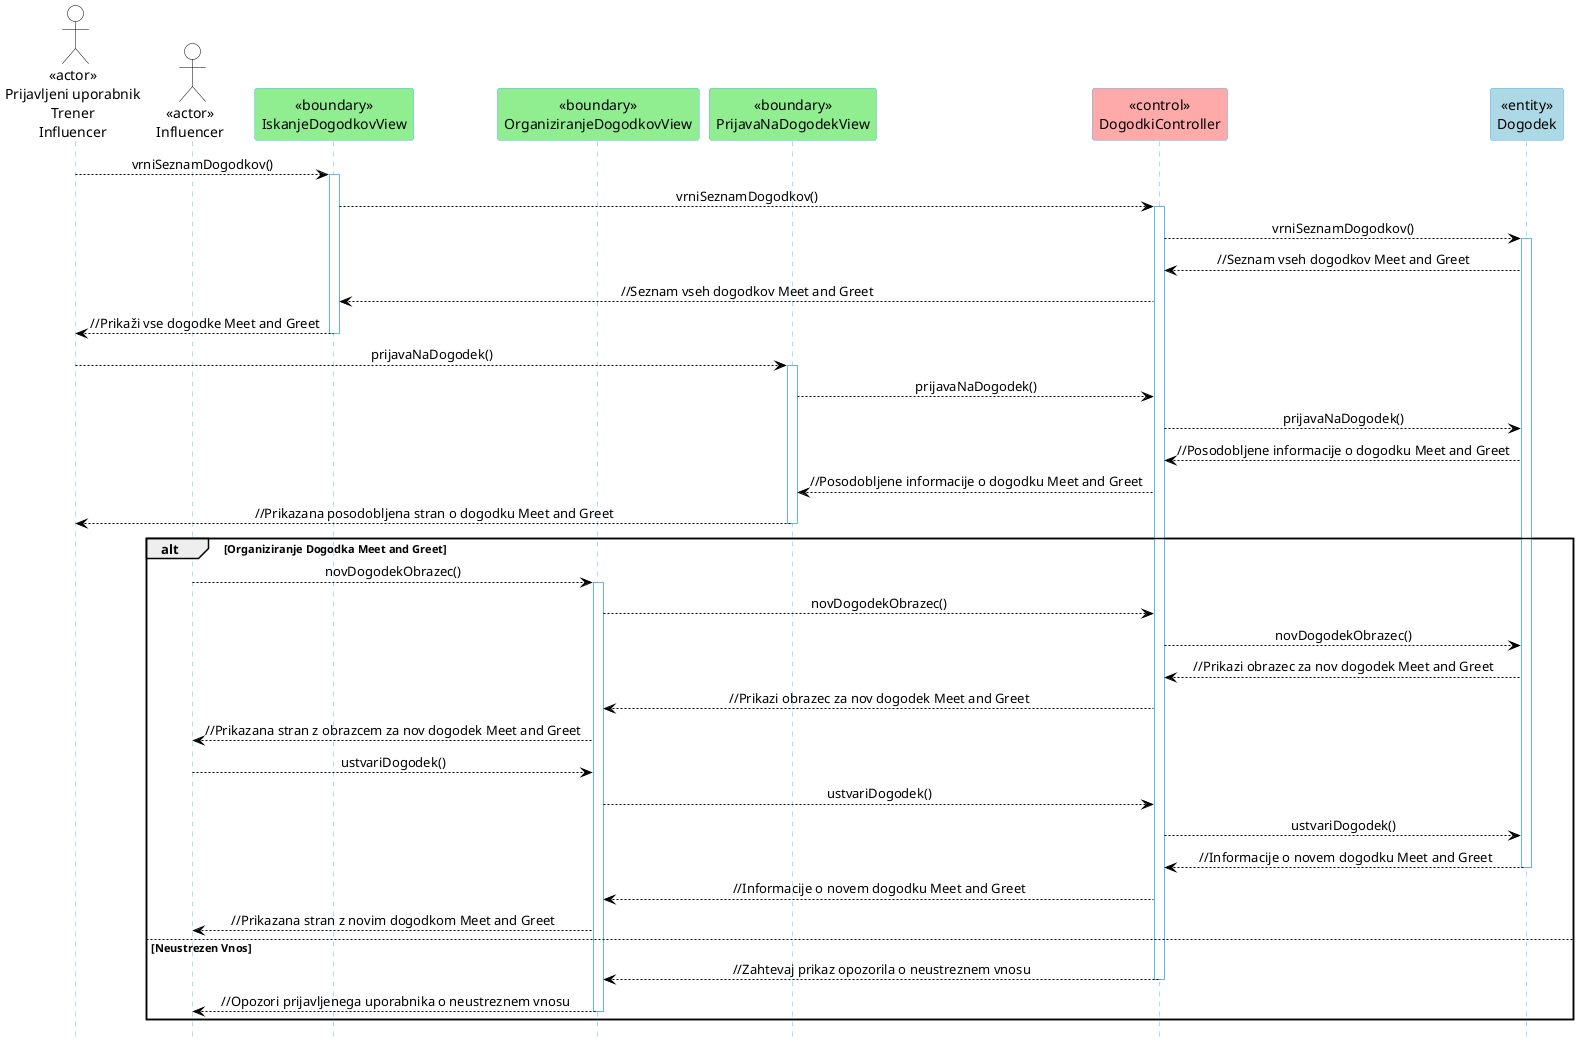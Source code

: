 @startuml
hide footbox

skinparam backgroundcolor transparent
skinparam defaultTextAlignment center
skinparam actorBorderColor black
skinparam actorBackgroundColor white
skinparam arrowColor black  
skinparam sequenceLifeLineBorderColor #5FB8EC
skinparam sequenceParticipantBorderColor #5FB8EC
skinparam sequenceParticipantBackgroundColor white

actor PrijavljeniUpor as "<<actor>>\nPrijavljeni uporabnik\nTrener\nInfluencer"
actor Influencer as "<<actor>>\nInfluencer"
participant IskanjeDogodkovView as "<<boundary>>\nIskanjeDogodkovView" #LightGreen
participant OrganiziranjeDogodkovView as "<<boundary>>\nOrganiziranjeDogodkovView" #LightGreen
participant PrijavaNaDogodekView as "<<boundary>>\nPrijavaNaDogodekView" #LightGreen
participant DogodkiController as "<<control>>\nDogodkiController" #FFAAAA
participant Dogodek as "<<entity>>\nDogodek" #LightBlue

PrijavljeniUpor --> IskanjeDogodkovView: vrniSeznamDogodkov()
activate IskanjeDogodkovView
IskanjeDogodkovView --> DogodkiController: vrniSeznamDogodkov()
activate DogodkiController
DogodkiController --> Dogodek: vrniSeznamDogodkov()
activate Dogodek
Dogodek --> DogodkiController: //Seznam vseh dogodkov Meet and Greet
DogodkiController --> IskanjeDogodkovView: //Seznam vseh dogodkov Meet and Greet
IskanjeDogodkovView --> PrijavljeniUpor: //Prikaži vse dogodke Meet and Greet
deactivate IskanjeDogodkovView

PrijavljeniUpor --> PrijavaNaDogodekView: prijavaNaDogodek()
activate PrijavaNaDogodekView
PrijavaNaDogodekView --> DogodkiController: prijavaNaDogodek()
DogodkiController --> Dogodek: prijavaNaDogodek()
Dogodek --> DogodkiController: //Posodobljene informacije o dogodku Meet and Greet
DogodkiController --> PrijavaNaDogodekView: //Posodobljene informacije o dogodku Meet and Greet
PrijavaNaDogodekView --> PrijavljeniUpor: //Prikazana posodobljena stran o dogodku Meet and Greet
deactivate PrijavaNaDogodekView

alt Organiziranje Dogodka Meet and Greet
Influencer --> OrganiziranjeDogodkovView: novDogodekObrazec()
activate OrganiziranjeDogodkovView
OrganiziranjeDogodkovView --> DogodkiController: novDogodekObrazec()
DogodkiController --> Dogodek: novDogodekObrazec()
Dogodek --> DogodkiController: //Prikazi obrazec za nov dogodek Meet and Greet
DogodkiController --> OrganiziranjeDogodkovView: //Prikazi obrazec za nov dogodek Meet and Greet
OrganiziranjeDogodkovView --> Influencer: //Prikazana stran z obrazcem za nov dogodek Meet and Greet

Influencer --> OrganiziranjeDogodkovView: ustvariDogodek()
OrganiziranjeDogodkovView --> DogodkiController: ustvariDogodek()
DogodkiController --> Dogodek: ustvariDogodek()
Dogodek --> DogodkiController: //Informacije o novem dogodku Meet and Greet
deactivate Dogodek
DogodkiController --> OrganiziranjeDogodkovView: //Informacije o novem dogodku Meet and Greet
OrganiziranjeDogodkovView --> Influencer: //Prikazana stran z novim dogodkom Meet and Greet

else Neustrezen Vnos
DogodkiController --> OrganiziranjeDogodkovView: //Zahtevaj prikaz opozorila o neustreznem vnosu
deactivate DogodkiController
OrganiziranjeDogodkovView --> Influencer: //Opozori prijavljenega uporabnika o neustreznem vnosu
deactivate OrganiziranjeDogodkovView

end
@enduml
